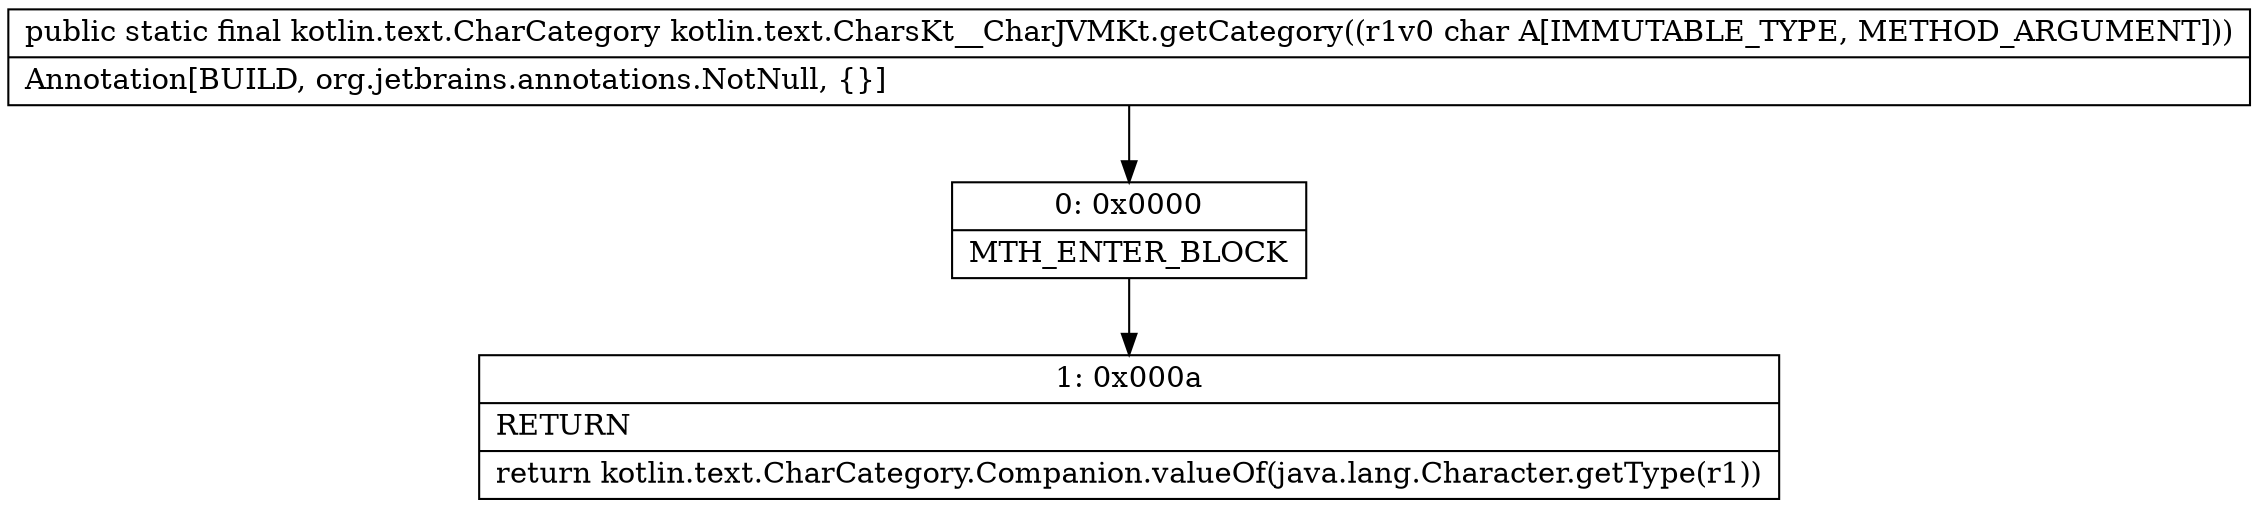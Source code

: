 digraph "CFG forkotlin.text.CharsKt__CharJVMKt.getCategory(C)Lkotlin\/text\/CharCategory;" {
Node_0 [shape=record,label="{0\:\ 0x0000|MTH_ENTER_BLOCK\l}"];
Node_1 [shape=record,label="{1\:\ 0x000a|RETURN\l|return kotlin.text.CharCategory.Companion.valueOf(java.lang.Character.getType(r1))\l}"];
MethodNode[shape=record,label="{public static final kotlin.text.CharCategory kotlin.text.CharsKt__CharJVMKt.getCategory((r1v0 char A[IMMUTABLE_TYPE, METHOD_ARGUMENT]))  | Annotation[BUILD, org.jetbrains.annotations.NotNull, \{\}]\l}"];
MethodNode -> Node_0;
Node_0 -> Node_1;
}

